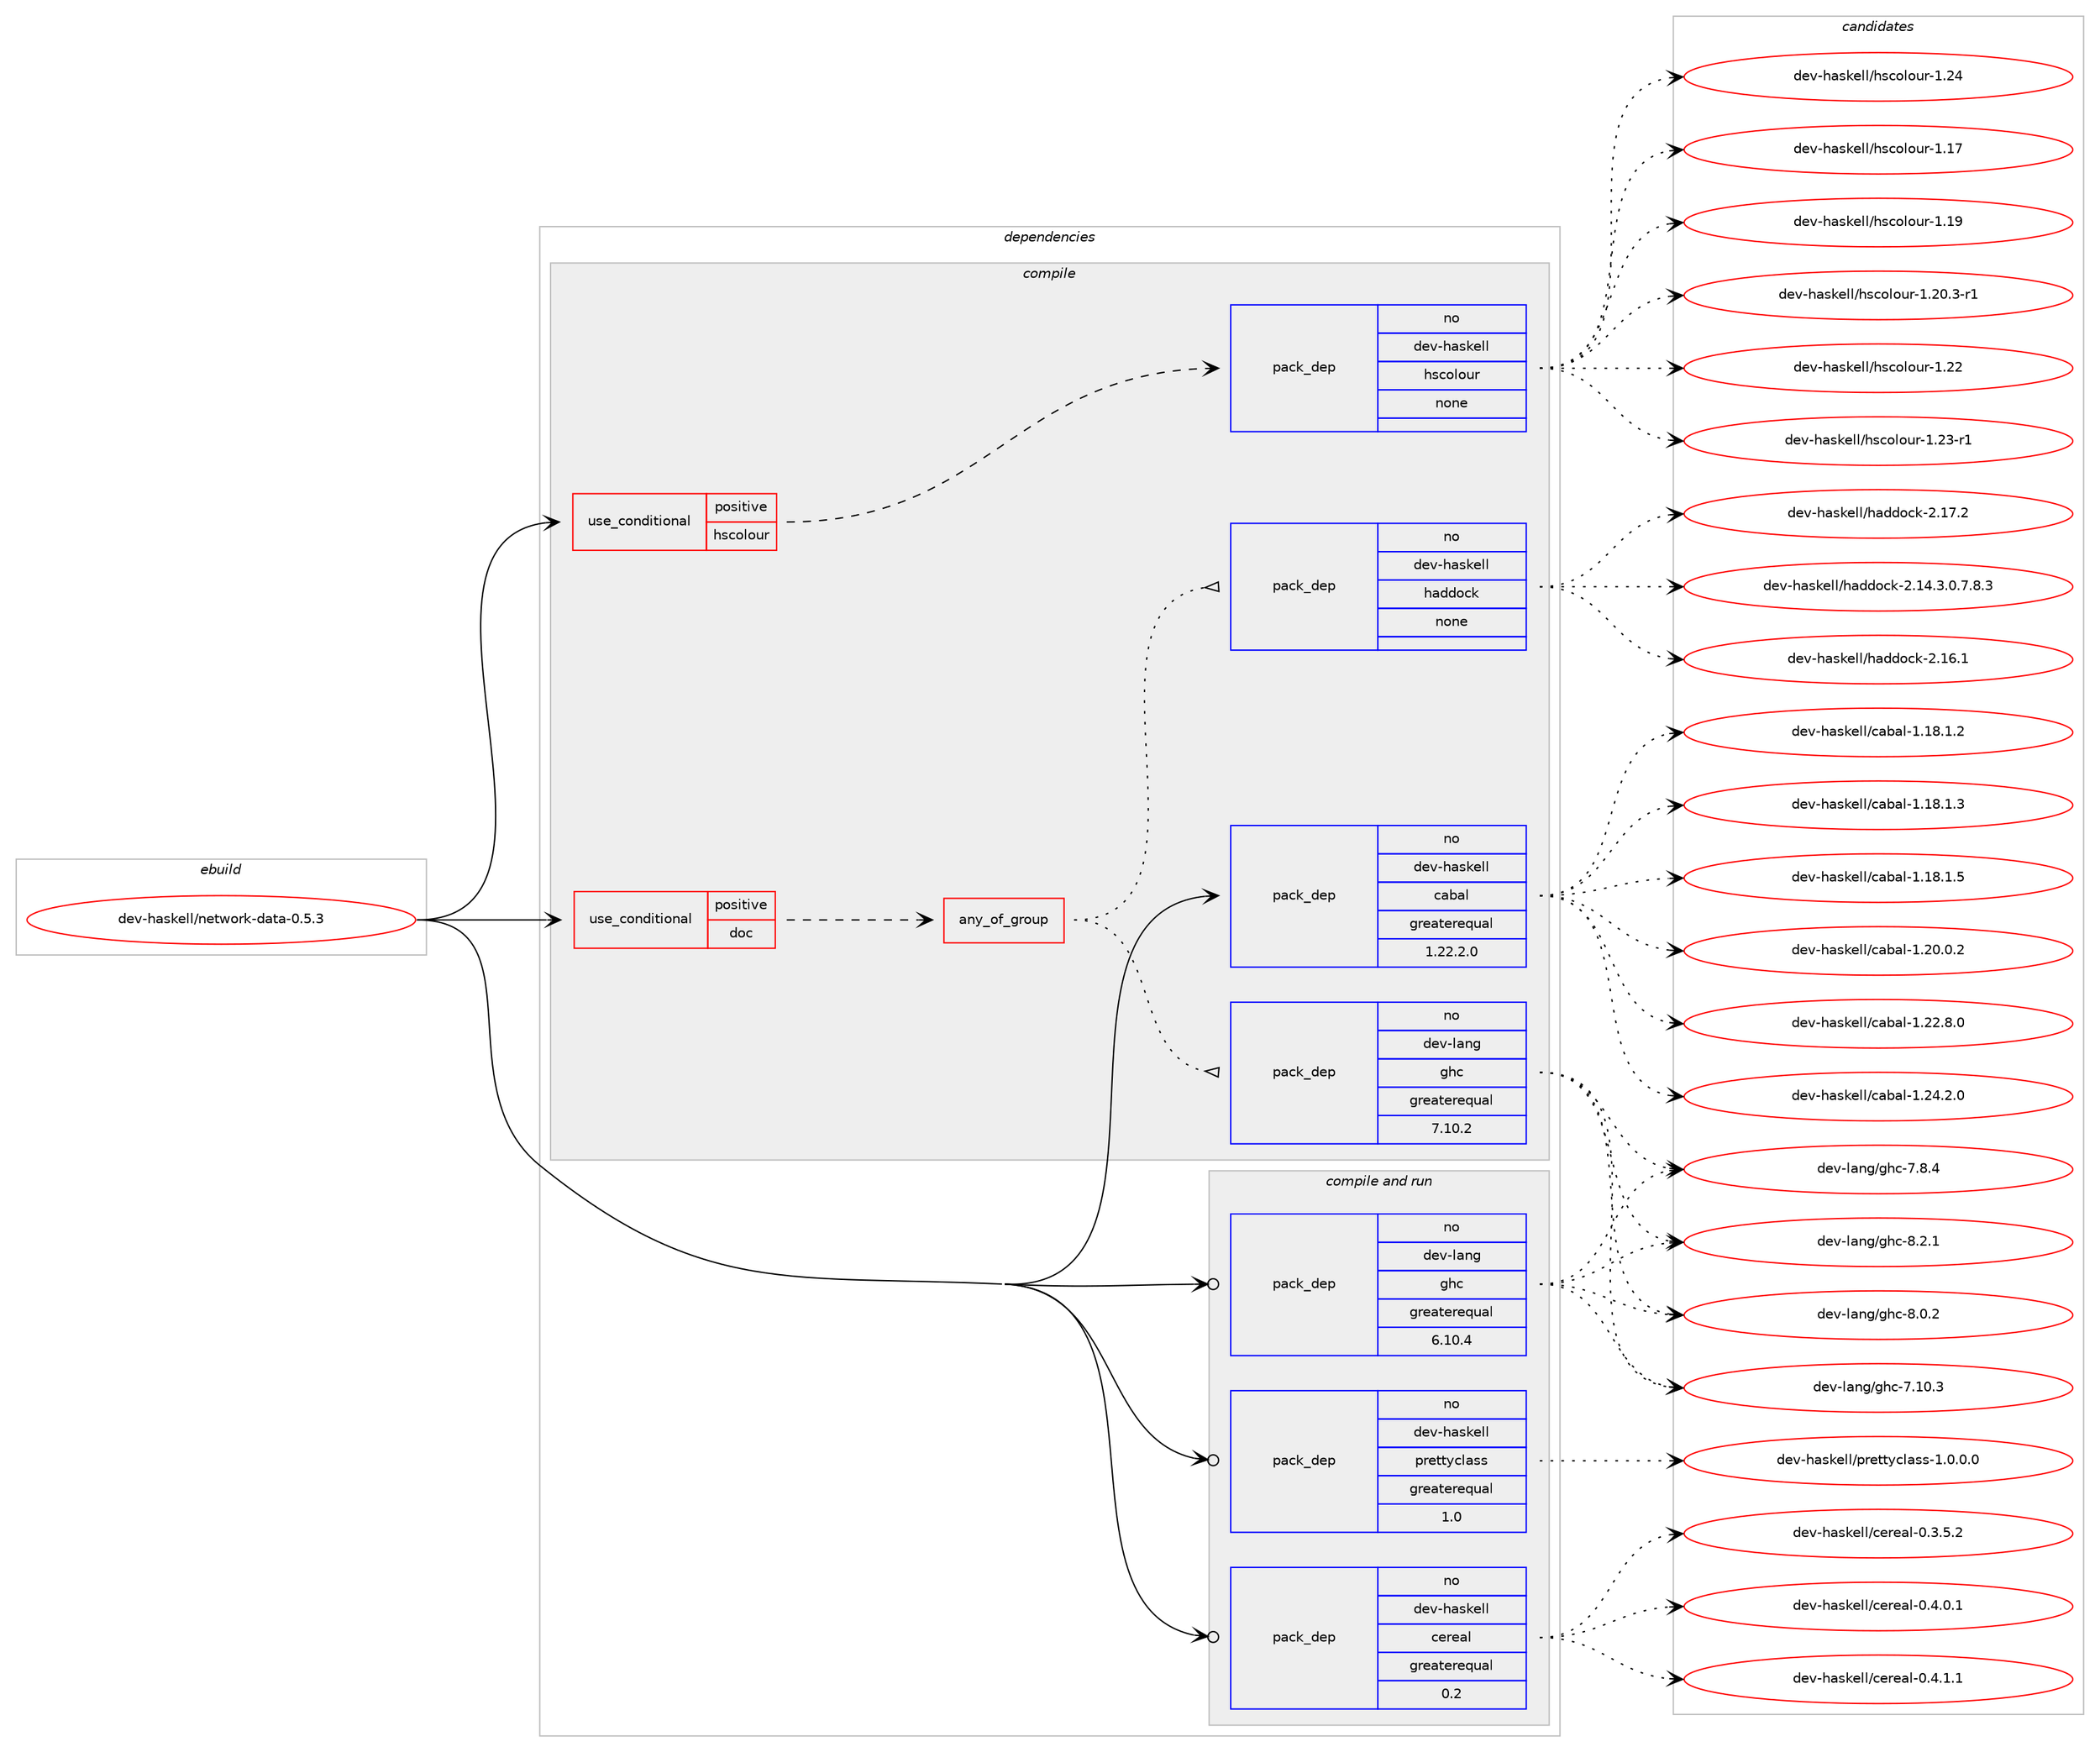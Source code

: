 digraph prolog {

# *************
# Graph options
# *************

newrank=true;
concentrate=true;
compound=true;
graph [rankdir=LR,fontname=Helvetica,fontsize=10,ranksep=1.5];#, ranksep=2.5, nodesep=0.2];
edge  [arrowhead=vee];
node  [fontname=Helvetica,fontsize=10];

# **********
# The ebuild
# **********

subgraph cluster_leftcol {
color=gray;
rank=same;
label=<<i>ebuild</i>>;
id [label="dev-haskell/network-data-0.5.3", color=red, width=4, href="../dev-haskell/network-data-0.5.3.svg"];
}

# ****************
# The dependencies
# ****************

subgraph cluster_midcol {
color=gray;
label=<<i>dependencies</i>>;
subgraph cluster_compile {
fillcolor="#eeeeee";
style=filled;
label=<<i>compile</i>>;
subgraph cond20102 {
dependency88166 [label=<<TABLE BORDER="0" CELLBORDER="1" CELLSPACING="0" CELLPADDING="4"><TR><TD ROWSPAN="3" CELLPADDING="10">use_conditional</TD></TR><TR><TD>positive</TD></TR><TR><TD>doc</TD></TR></TABLE>>, shape=none, color=red];
subgraph any2413 {
dependency88167 [label=<<TABLE BORDER="0" CELLBORDER="1" CELLSPACING="0" CELLPADDING="4"><TR><TD CELLPADDING="10">any_of_group</TD></TR></TABLE>>, shape=none, color=red];subgraph pack65621 {
dependency88168 [label=<<TABLE BORDER="0" CELLBORDER="1" CELLSPACING="0" CELLPADDING="4" WIDTH="220"><TR><TD ROWSPAN="6" CELLPADDING="30">pack_dep</TD></TR><TR><TD WIDTH="110">no</TD></TR><TR><TD>dev-haskell</TD></TR><TR><TD>haddock</TD></TR><TR><TD>none</TD></TR><TR><TD></TD></TR></TABLE>>, shape=none, color=blue];
}
dependency88167:e -> dependency88168:w [weight=20,style="dotted",arrowhead="oinv"];
subgraph pack65622 {
dependency88169 [label=<<TABLE BORDER="0" CELLBORDER="1" CELLSPACING="0" CELLPADDING="4" WIDTH="220"><TR><TD ROWSPAN="6" CELLPADDING="30">pack_dep</TD></TR><TR><TD WIDTH="110">no</TD></TR><TR><TD>dev-lang</TD></TR><TR><TD>ghc</TD></TR><TR><TD>greaterequal</TD></TR><TR><TD>7.10.2</TD></TR></TABLE>>, shape=none, color=blue];
}
dependency88167:e -> dependency88169:w [weight=20,style="dotted",arrowhead="oinv"];
}
dependency88166:e -> dependency88167:w [weight=20,style="dashed",arrowhead="vee"];
}
id:e -> dependency88166:w [weight=20,style="solid",arrowhead="vee"];
subgraph cond20103 {
dependency88170 [label=<<TABLE BORDER="0" CELLBORDER="1" CELLSPACING="0" CELLPADDING="4"><TR><TD ROWSPAN="3" CELLPADDING="10">use_conditional</TD></TR><TR><TD>positive</TD></TR><TR><TD>hscolour</TD></TR></TABLE>>, shape=none, color=red];
subgraph pack65623 {
dependency88171 [label=<<TABLE BORDER="0" CELLBORDER="1" CELLSPACING="0" CELLPADDING="4" WIDTH="220"><TR><TD ROWSPAN="6" CELLPADDING="30">pack_dep</TD></TR><TR><TD WIDTH="110">no</TD></TR><TR><TD>dev-haskell</TD></TR><TR><TD>hscolour</TD></TR><TR><TD>none</TD></TR><TR><TD></TD></TR></TABLE>>, shape=none, color=blue];
}
dependency88170:e -> dependency88171:w [weight=20,style="dashed",arrowhead="vee"];
}
id:e -> dependency88170:w [weight=20,style="solid",arrowhead="vee"];
subgraph pack65624 {
dependency88172 [label=<<TABLE BORDER="0" CELLBORDER="1" CELLSPACING="0" CELLPADDING="4" WIDTH="220"><TR><TD ROWSPAN="6" CELLPADDING="30">pack_dep</TD></TR><TR><TD WIDTH="110">no</TD></TR><TR><TD>dev-haskell</TD></TR><TR><TD>cabal</TD></TR><TR><TD>greaterequal</TD></TR><TR><TD>1.22.2.0</TD></TR></TABLE>>, shape=none, color=blue];
}
id:e -> dependency88172:w [weight=20,style="solid",arrowhead="vee"];
}
subgraph cluster_compileandrun {
fillcolor="#eeeeee";
style=filled;
label=<<i>compile and run</i>>;
subgraph pack65625 {
dependency88173 [label=<<TABLE BORDER="0" CELLBORDER="1" CELLSPACING="0" CELLPADDING="4" WIDTH="220"><TR><TD ROWSPAN="6" CELLPADDING="30">pack_dep</TD></TR><TR><TD WIDTH="110">no</TD></TR><TR><TD>dev-haskell</TD></TR><TR><TD>cereal</TD></TR><TR><TD>greaterequal</TD></TR><TR><TD>0.2</TD></TR></TABLE>>, shape=none, color=blue];
}
id:e -> dependency88173:w [weight=20,style="solid",arrowhead="odotvee"];
subgraph pack65626 {
dependency88174 [label=<<TABLE BORDER="0" CELLBORDER="1" CELLSPACING="0" CELLPADDING="4" WIDTH="220"><TR><TD ROWSPAN="6" CELLPADDING="30">pack_dep</TD></TR><TR><TD WIDTH="110">no</TD></TR><TR><TD>dev-haskell</TD></TR><TR><TD>prettyclass</TD></TR><TR><TD>greaterequal</TD></TR><TR><TD>1.0</TD></TR></TABLE>>, shape=none, color=blue];
}
id:e -> dependency88174:w [weight=20,style="solid",arrowhead="odotvee"];
subgraph pack65627 {
dependency88175 [label=<<TABLE BORDER="0" CELLBORDER="1" CELLSPACING="0" CELLPADDING="4" WIDTH="220"><TR><TD ROWSPAN="6" CELLPADDING="30">pack_dep</TD></TR><TR><TD WIDTH="110">no</TD></TR><TR><TD>dev-lang</TD></TR><TR><TD>ghc</TD></TR><TR><TD>greaterequal</TD></TR><TR><TD>6.10.4</TD></TR></TABLE>>, shape=none, color=blue];
}
id:e -> dependency88175:w [weight=20,style="solid",arrowhead="odotvee"];
}
subgraph cluster_run {
fillcolor="#eeeeee";
style=filled;
label=<<i>run</i>>;
}
}

# **************
# The candidates
# **************

subgraph cluster_choices {
rank=same;
color=gray;
label=<<i>candidates</i>>;

subgraph choice65621 {
color=black;
nodesep=1;
choice1001011184510497115107101108108471049710010011199107455046495246514648465546564651 [label="dev-haskell/haddock-2.14.3.0.7.8.3", color=red, width=4,href="../dev-haskell/haddock-2.14.3.0.7.8.3.svg"];
choice100101118451049711510710110810847104971001001119910745504649544649 [label="dev-haskell/haddock-2.16.1", color=red, width=4,href="../dev-haskell/haddock-2.16.1.svg"];
choice100101118451049711510710110810847104971001001119910745504649554650 [label="dev-haskell/haddock-2.17.2", color=red, width=4,href="../dev-haskell/haddock-2.17.2.svg"];
dependency88168:e -> choice1001011184510497115107101108108471049710010011199107455046495246514648465546564651:w [style=dotted,weight="100"];
dependency88168:e -> choice100101118451049711510710110810847104971001001119910745504649544649:w [style=dotted,weight="100"];
dependency88168:e -> choice100101118451049711510710110810847104971001001119910745504649554650:w [style=dotted,weight="100"];
}
subgraph choice65622 {
color=black;
nodesep=1;
choice1001011184510897110103471031049945554649484651 [label="dev-lang/ghc-7.10.3", color=red, width=4,href="../dev-lang/ghc-7.10.3.svg"];
choice10010111845108971101034710310499455546564652 [label="dev-lang/ghc-7.8.4", color=red, width=4,href="../dev-lang/ghc-7.8.4.svg"];
choice10010111845108971101034710310499455646484650 [label="dev-lang/ghc-8.0.2", color=red, width=4,href="../dev-lang/ghc-8.0.2.svg"];
choice10010111845108971101034710310499455646504649 [label="dev-lang/ghc-8.2.1", color=red, width=4,href="../dev-lang/ghc-8.2.1.svg"];
dependency88169:e -> choice1001011184510897110103471031049945554649484651:w [style=dotted,weight="100"];
dependency88169:e -> choice10010111845108971101034710310499455546564652:w [style=dotted,weight="100"];
dependency88169:e -> choice10010111845108971101034710310499455646484650:w [style=dotted,weight="100"];
dependency88169:e -> choice10010111845108971101034710310499455646504649:w [style=dotted,weight="100"];
}
subgraph choice65623 {
color=black;
nodesep=1;
choice100101118451049711510710110810847104115991111081111171144549464955 [label="dev-haskell/hscolour-1.17", color=red, width=4,href="../dev-haskell/hscolour-1.17.svg"];
choice100101118451049711510710110810847104115991111081111171144549464957 [label="dev-haskell/hscolour-1.19", color=red, width=4,href="../dev-haskell/hscolour-1.19.svg"];
choice10010111845104971151071011081084710411599111108111117114454946504846514511449 [label="dev-haskell/hscolour-1.20.3-r1", color=red, width=4,href="../dev-haskell/hscolour-1.20.3-r1.svg"];
choice100101118451049711510710110810847104115991111081111171144549465050 [label="dev-haskell/hscolour-1.22", color=red, width=4,href="../dev-haskell/hscolour-1.22.svg"];
choice1001011184510497115107101108108471041159911110811111711445494650514511449 [label="dev-haskell/hscolour-1.23-r1", color=red, width=4,href="../dev-haskell/hscolour-1.23-r1.svg"];
choice100101118451049711510710110810847104115991111081111171144549465052 [label="dev-haskell/hscolour-1.24", color=red, width=4,href="../dev-haskell/hscolour-1.24.svg"];
dependency88171:e -> choice100101118451049711510710110810847104115991111081111171144549464955:w [style=dotted,weight="100"];
dependency88171:e -> choice100101118451049711510710110810847104115991111081111171144549464957:w [style=dotted,weight="100"];
dependency88171:e -> choice10010111845104971151071011081084710411599111108111117114454946504846514511449:w [style=dotted,weight="100"];
dependency88171:e -> choice100101118451049711510710110810847104115991111081111171144549465050:w [style=dotted,weight="100"];
dependency88171:e -> choice1001011184510497115107101108108471041159911110811111711445494650514511449:w [style=dotted,weight="100"];
dependency88171:e -> choice100101118451049711510710110810847104115991111081111171144549465052:w [style=dotted,weight="100"];
}
subgraph choice65624 {
color=black;
nodesep=1;
choice10010111845104971151071011081084799979897108454946495646494650 [label="dev-haskell/cabal-1.18.1.2", color=red, width=4,href="../dev-haskell/cabal-1.18.1.2.svg"];
choice10010111845104971151071011081084799979897108454946495646494651 [label="dev-haskell/cabal-1.18.1.3", color=red, width=4,href="../dev-haskell/cabal-1.18.1.3.svg"];
choice10010111845104971151071011081084799979897108454946495646494653 [label="dev-haskell/cabal-1.18.1.5", color=red, width=4,href="../dev-haskell/cabal-1.18.1.5.svg"];
choice10010111845104971151071011081084799979897108454946504846484650 [label="dev-haskell/cabal-1.20.0.2", color=red, width=4,href="../dev-haskell/cabal-1.20.0.2.svg"];
choice10010111845104971151071011081084799979897108454946505046564648 [label="dev-haskell/cabal-1.22.8.0", color=red, width=4,href="../dev-haskell/cabal-1.22.8.0.svg"];
choice10010111845104971151071011081084799979897108454946505246504648 [label="dev-haskell/cabal-1.24.2.0", color=red, width=4,href="../dev-haskell/cabal-1.24.2.0.svg"];
dependency88172:e -> choice10010111845104971151071011081084799979897108454946495646494650:w [style=dotted,weight="100"];
dependency88172:e -> choice10010111845104971151071011081084799979897108454946495646494651:w [style=dotted,weight="100"];
dependency88172:e -> choice10010111845104971151071011081084799979897108454946495646494653:w [style=dotted,weight="100"];
dependency88172:e -> choice10010111845104971151071011081084799979897108454946504846484650:w [style=dotted,weight="100"];
dependency88172:e -> choice10010111845104971151071011081084799979897108454946505046564648:w [style=dotted,weight="100"];
dependency88172:e -> choice10010111845104971151071011081084799979897108454946505246504648:w [style=dotted,weight="100"];
}
subgraph choice65625 {
color=black;
nodesep=1;
choice10010111845104971151071011081084799101114101971084548465146534650 [label="dev-haskell/cereal-0.3.5.2", color=red, width=4,href="../dev-haskell/cereal-0.3.5.2.svg"];
choice10010111845104971151071011081084799101114101971084548465246484649 [label="dev-haskell/cereal-0.4.0.1", color=red, width=4,href="../dev-haskell/cereal-0.4.0.1.svg"];
choice10010111845104971151071011081084799101114101971084548465246494649 [label="dev-haskell/cereal-0.4.1.1", color=red, width=4,href="../dev-haskell/cereal-0.4.1.1.svg"];
dependency88173:e -> choice10010111845104971151071011081084799101114101971084548465146534650:w [style=dotted,weight="100"];
dependency88173:e -> choice10010111845104971151071011081084799101114101971084548465246484649:w [style=dotted,weight="100"];
dependency88173:e -> choice10010111845104971151071011081084799101114101971084548465246494649:w [style=dotted,weight="100"];
}
subgraph choice65626 {
color=black;
nodesep=1;
choice10010111845104971151071011081084711211410111611612199108971151154549464846484648 [label="dev-haskell/prettyclass-1.0.0.0", color=red, width=4,href="../dev-haskell/prettyclass-1.0.0.0.svg"];
dependency88174:e -> choice10010111845104971151071011081084711211410111611612199108971151154549464846484648:w [style=dotted,weight="100"];
}
subgraph choice65627 {
color=black;
nodesep=1;
choice1001011184510897110103471031049945554649484651 [label="dev-lang/ghc-7.10.3", color=red, width=4,href="../dev-lang/ghc-7.10.3.svg"];
choice10010111845108971101034710310499455546564652 [label="dev-lang/ghc-7.8.4", color=red, width=4,href="../dev-lang/ghc-7.8.4.svg"];
choice10010111845108971101034710310499455646484650 [label="dev-lang/ghc-8.0.2", color=red, width=4,href="../dev-lang/ghc-8.0.2.svg"];
choice10010111845108971101034710310499455646504649 [label="dev-lang/ghc-8.2.1", color=red, width=4,href="../dev-lang/ghc-8.2.1.svg"];
dependency88175:e -> choice1001011184510897110103471031049945554649484651:w [style=dotted,weight="100"];
dependency88175:e -> choice10010111845108971101034710310499455546564652:w [style=dotted,weight="100"];
dependency88175:e -> choice10010111845108971101034710310499455646484650:w [style=dotted,weight="100"];
dependency88175:e -> choice10010111845108971101034710310499455646504649:w [style=dotted,weight="100"];
}
}

}
